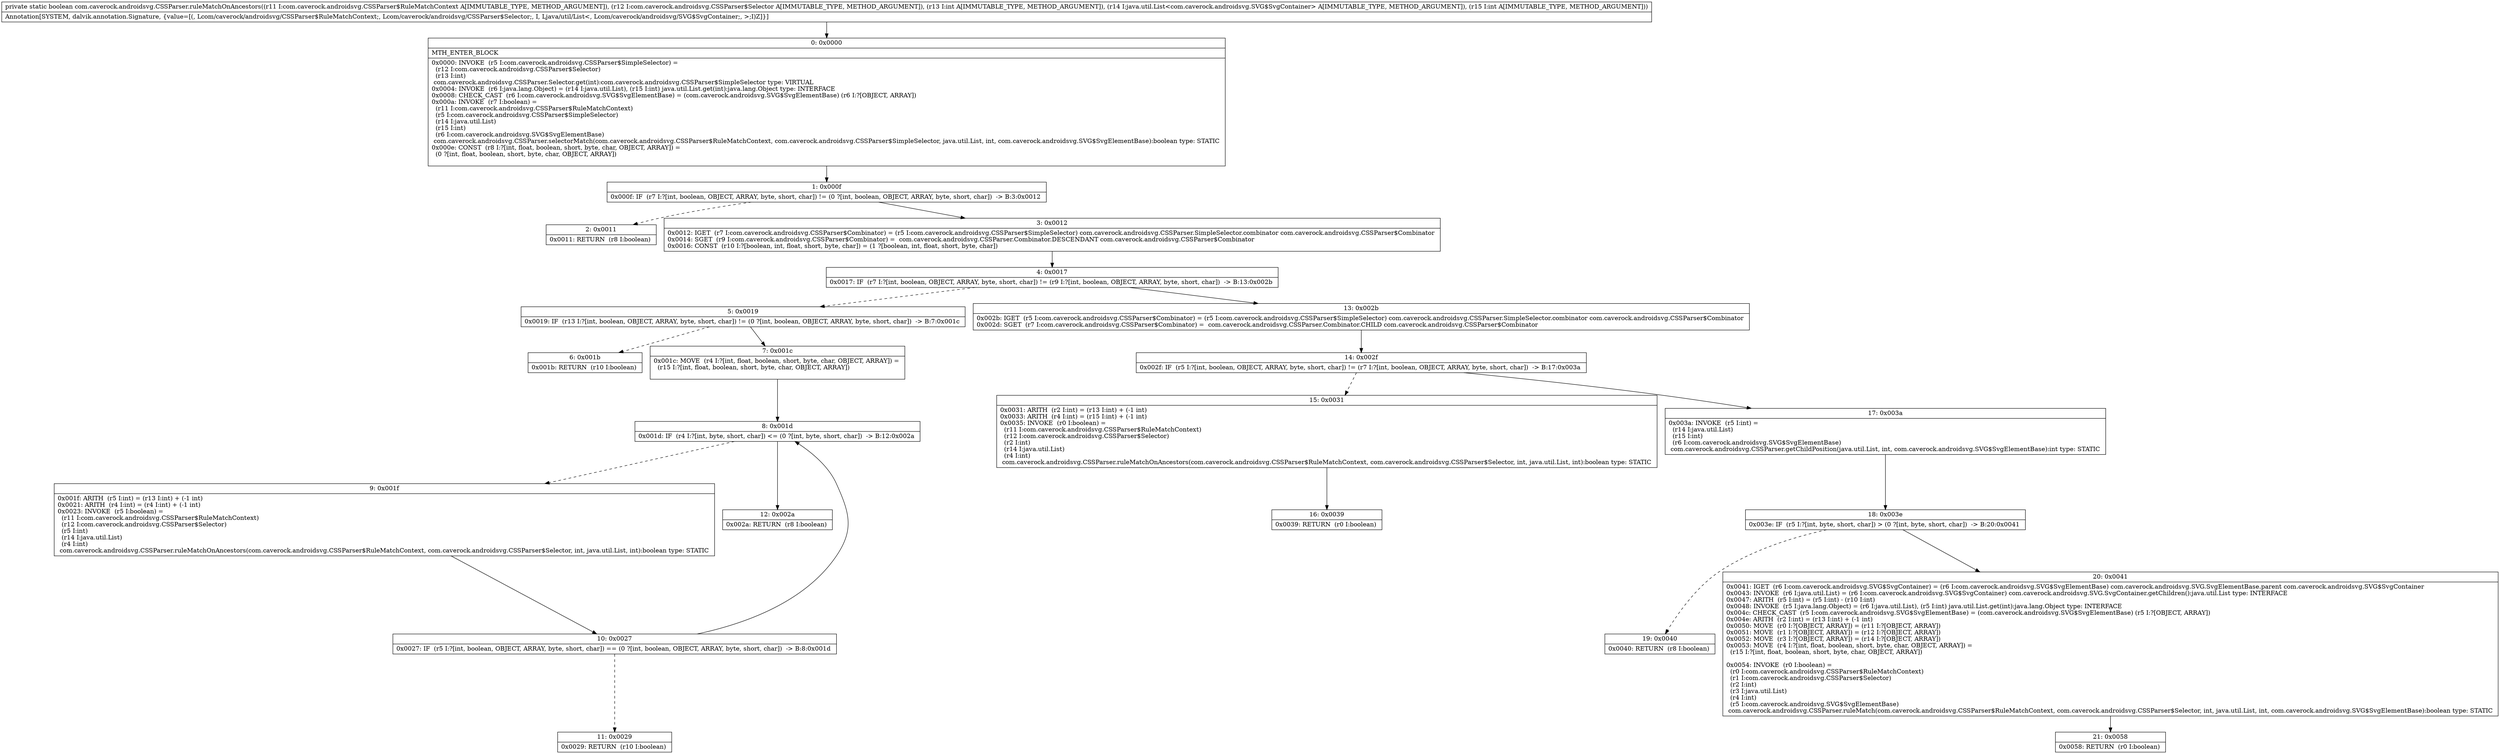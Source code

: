 digraph "CFG forcom.caverock.androidsvg.CSSParser.ruleMatchOnAncestors(Lcom\/caverock\/androidsvg\/CSSParser$RuleMatchContext;Lcom\/caverock\/androidsvg\/CSSParser$Selector;ILjava\/util\/List;I)Z" {
Node_0 [shape=record,label="{0\:\ 0x0000|MTH_ENTER_BLOCK\l|0x0000: INVOKE  (r5 I:com.caverock.androidsvg.CSSParser$SimpleSelector) = \l  (r12 I:com.caverock.androidsvg.CSSParser$Selector)\l  (r13 I:int)\l com.caverock.androidsvg.CSSParser.Selector.get(int):com.caverock.androidsvg.CSSParser$SimpleSelector type: VIRTUAL \l0x0004: INVOKE  (r6 I:java.lang.Object) = (r14 I:java.util.List), (r15 I:int) java.util.List.get(int):java.lang.Object type: INTERFACE \l0x0008: CHECK_CAST  (r6 I:com.caverock.androidsvg.SVG$SvgElementBase) = (com.caverock.androidsvg.SVG$SvgElementBase) (r6 I:?[OBJECT, ARRAY]) \l0x000a: INVOKE  (r7 I:boolean) = \l  (r11 I:com.caverock.androidsvg.CSSParser$RuleMatchContext)\l  (r5 I:com.caverock.androidsvg.CSSParser$SimpleSelector)\l  (r14 I:java.util.List)\l  (r15 I:int)\l  (r6 I:com.caverock.androidsvg.SVG$SvgElementBase)\l com.caverock.androidsvg.CSSParser.selectorMatch(com.caverock.androidsvg.CSSParser$RuleMatchContext, com.caverock.androidsvg.CSSParser$SimpleSelector, java.util.List, int, com.caverock.androidsvg.SVG$SvgElementBase):boolean type: STATIC \l0x000e: CONST  (r8 I:?[int, float, boolean, short, byte, char, OBJECT, ARRAY]) = \l  (0 ?[int, float, boolean, short, byte, char, OBJECT, ARRAY])\l \l}"];
Node_1 [shape=record,label="{1\:\ 0x000f|0x000f: IF  (r7 I:?[int, boolean, OBJECT, ARRAY, byte, short, char]) != (0 ?[int, boolean, OBJECT, ARRAY, byte, short, char])  \-\> B:3:0x0012 \l}"];
Node_2 [shape=record,label="{2\:\ 0x0011|0x0011: RETURN  (r8 I:boolean) \l}"];
Node_3 [shape=record,label="{3\:\ 0x0012|0x0012: IGET  (r7 I:com.caverock.androidsvg.CSSParser$Combinator) = (r5 I:com.caverock.androidsvg.CSSParser$SimpleSelector) com.caverock.androidsvg.CSSParser.SimpleSelector.combinator com.caverock.androidsvg.CSSParser$Combinator \l0x0014: SGET  (r9 I:com.caverock.androidsvg.CSSParser$Combinator) =  com.caverock.androidsvg.CSSParser.Combinator.DESCENDANT com.caverock.androidsvg.CSSParser$Combinator \l0x0016: CONST  (r10 I:?[boolean, int, float, short, byte, char]) = (1 ?[boolean, int, float, short, byte, char]) \l}"];
Node_4 [shape=record,label="{4\:\ 0x0017|0x0017: IF  (r7 I:?[int, boolean, OBJECT, ARRAY, byte, short, char]) != (r9 I:?[int, boolean, OBJECT, ARRAY, byte, short, char])  \-\> B:13:0x002b \l}"];
Node_5 [shape=record,label="{5\:\ 0x0019|0x0019: IF  (r13 I:?[int, boolean, OBJECT, ARRAY, byte, short, char]) != (0 ?[int, boolean, OBJECT, ARRAY, byte, short, char])  \-\> B:7:0x001c \l}"];
Node_6 [shape=record,label="{6\:\ 0x001b|0x001b: RETURN  (r10 I:boolean) \l}"];
Node_7 [shape=record,label="{7\:\ 0x001c|0x001c: MOVE  (r4 I:?[int, float, boolean, short, byte, char, OBJECT, ARRAY]) = \l  (r15 I:?[int, float, boolean, short, byte, char, OBJECT, ARRAY])\l \l}"];
Node_8 [shape=record,label="{8\:\ 0x001d|0x001d: IF  (r4 I:?[int, byte, short, char]) \<= (0 ?[int, byte, short, char])  \-\> B:12:0x002a \l}"];
Node_9 [shape=record,label="{9\:\ 0x001f|0x001f: ARITH  (r5 I:int) = (r13 I:int) + (\-1 int) \l0x0021: ARITH  (r4 I:int) = (r4 I:int) + (\-1 int) \l0x0023: INVOKE  (r5 I:boolean) = \l  (r11 I:com.caverock.androidsvg.CSSParser$RuleMatchContext)\l  (r12 I:com.caverock.androidsvg.CSSParser$Selector)\l  (r5 I:int)\l  (r14 I:java.util.List)\l  (r4 I:int)\l com.caverock.androidsvg.CSSParser.ruleMatchOnAncestors(com.caverock.androidsvg.CSSParser$RuleMatchContext, com.caverock.androidsvg.CSSParser$Selector, int, java.util.List, int):boolean type: STATIC \l}"];
Node_10 [shape=record,label="{10\:\ 0x0027|0x0027: IF  (r5 I:?[int, boolean, OBJECT, ARRAY, byte, short, char]) == (0 ?[int, boolean, OBJECT, ARRAY, byte, short, char])  \-\> B:8:0x001d \l}"];
Node_11 [shape=record,label="{11\:\ 0x0029|0x0029: RETURN  (r10 I:boolean) \l}"];
Node_12 [shape=record,label="{12\:\ 0x002a|0x002a: RETURN  (r8 I:boolean) \l}"];
Node_13 [shape=record,label="{13\:\ 0x002b|0x002b: IGET  (r5 I:com.caverock.androidsvg.CSSParser$Combinator) = (r5 I:com.caverock.androidsvg.CSSParser$SimpleSelector) com.caverock.androidsvg.CSSParser.SimpleSelector.combinator com.caverock.androidsvg.CSSParser$Combinator \l0x002d: SGET  (r7 I:com.caverock.androidsvg.CSSParser$Combinator) =  com.caverock.androidsvg.CSSParser.Combinator.CHILD com.caverock.androidsvg.CSSParser$Combinator \l}"];
Node_14 [shape=record,label="{14\:\ 0x002f|0x002f: IF  (r5 I:?[int, boolean, OBJECT, ARRAY, byte, short, char]) != (r7 I:?[int, boolean, OBJECT, ARRAY, byte, short, char])  \-\> B:17:0x003a \l}"];
Node_15 [shape=record,label="{15\:\ 0x0031|0x0031: ARITH  (r2 I:int) = (r13 I:int) + (\-1 int) \l0x0033: ARITH  (r4 I:int) = (r15 I:int) + (\-1 int) \l0x0035: INVOKE  (r0 I:boolean) = \l  (r11 I:com.caverock.androidsvg.CSSParser$RuleMatchContext)\l  (r12 I:com.caverock.androidsvg.CSSParser$Selector)\l  (r2 I:int)\l  (r14 I:java.util.List)\l  (r4 I:int)\l com.caverock.androidsvg.CSSParser.ruleMatchOnAncestors(com.caverock.androidsvg.CSSParser$RuleMatchContext, com.caverock.androidsvg.CSSParser$Selector, int, java.util.List, int):boolean type: STATIC \l}"];
Node_16 [shape=record,label="{16\:\ 0x0039|0x0039: RETURN  (r0 I:boolean) \l}"];
Node_17 [shape=record,label="{17\:\ 0x003a|0x003a: INVOKE  (r5 I:int) = \l  (r14 I:java.util.List)\l  (r15 I:int)\l  (r6 I:com.caverock.androidsvg.SVG$SvgElementBase)\l com.caverock.androidsvg.CSSParser.getChildPosition(java.util.List, int, com.caverock.androidsvg.SVG$SvgElementBase):int type: STATIC \l}"];
Node_18 [shape=record,label="{18\:\ 0x003e|0x003e: IF  (r5 I:?[int, byte, short, char]) \> (0 ?[int, byte, short, char])  \-\> B:20:0x0041 \l}"];
Node_19 [shape=record,label="{19\:\ 0x0040|0x0040: RETURN  (r8 I:boolean) \l}"];
Node_20 [shape=record,label="{20\:\ 0x0041|0x0041: IGET  (r6 I:com.caverock.androidsvg.SVG$SvgContainer) = (r6 I:com.caverock.androidsvg.SVG$SvgElementBase) com.caverock.androidsvg.SVG.SvgElementBase.parent com.caverock.androidsvg.SVG$SvgContainer \l0x0043: INVOKE  (r6 I:java.util.List) = (r6 I:com.caverock.androidsvg.SVG$SvgContainer) com.caverock.androidsvg.SVG.SvgContainer.getChildren():java.util.List type: INTERFACE \l0x0047: ARITH  (r5 I:int) = (r5 I:int) \- (r10 I:int) \l0x0048: INVOKE  (r5 I:java.lang.Object) = (r6 I:java.util.List), (r5 I:int) java.util.List.get(int):java.lang.Object type: INTERFACE \l0x004c: CHECK_CAST  (r5 I:com.caverock.androidsvg.SVG$SvgElementBase) = (com.caverock.androidsvg.SVG$SvgElementBase) (r5 I:?[OBJECT, ARRAY]) \l0x004e: ARITH  (r2 I:int) = (r13 I:int) + (\-1 int) \l0x0050: MOVE  (r0 I:?[OBJECT, ARRAY]) = (r11 I:?[OBJECT, ARRAY]) \l0x0051: MOVE  (r1 I:?[OBJECT, ARRAY]) = (r12 I:?[OBJECT, ARRAY]) \l0x0052: MOVE  (r3 I:?[OBJECT, ARRAY]) = (r14 I:?[OBJECT, ARRAY]) \l0x0053: MOVE  (r4 I:?[int, float, boolean, short, byte, char, OBJECT, ARRAY]) = \l  (r15 I:?[int, float, boolean, short, byte, char, OBJECT, ARRAY])\l \l0x0054: INVOKE  (r0 I:boolean) = \l  (r0 I:com.caverock.androidsvg.CSSParser$RuleMatchContext)\l  (r1 I:com.caverock.androidsvg.CSSParser$Selector)\l  (r2 I:int)\l  (r3 I:java.util.List)\l  (r4 I:int)\l  (r5 I:com.caverock.androidsvg.SVG$SvgElementBase)\l com.caverock.androidsvg.CSSParser.ruleMatch(com.caverock.androidsvg.CSSParser$RuleMatchContext, com.caverock.androidsvg.CSSParser$Selector, int, java.util.List, int, com.caverock.androidsvg.SVG$SvgElementBase):boolean type: STATIC \l}"];
Node_21 [shape=record,label="{21\:\ 0x0058|0x0058: RETURN  (r0 I:boolean) \l}"];
MethodNode[shape=record,label="{private static boolean com.caverock.androidsvg.CSSParser.ruleMatchOnAncestors((r11 I:com.caverock.androidsvg.CSSParser$RuleMatchContext A[IMMUTABLE_TYPE, METHOD_ARGUMENT]), (r12 I:com.caverock.androidsvg.CSSParser$Selector A[IMMUTABLE_TYPE, METHOD_ARGUMENT]), (r13 I:int A[IMMUTABLE_TYPE, METHOD_ARGUMENT]), (r14 I:java.util.List\<com.caverock.androidsvg.SVG$SvgContainer\> A[IMMUTABLE_TYPE, METHOD_ARGUMENT]), (r15 I:int A[IMMUTABLE_TYPE, METHOD_ARGUMENT]))  | Annotation[SYSTEM, dalvik.annotation.Signature, \{value=[(, Lcom\/caverock\/androidsvg\/CSSParser$RuleMatchContext;, Lcom\/caverock\/androidsvg\/CSSParser$Selector;, I, Ljava\/util\/List\<, Lcom\/caverock\/androidsvg\/SVG$SvgContainer;, \>;I)Z]\}]\l}"];
MethodNode -> Node_0;
Node_0 -> Node_1;
Node_1 -> Node_2[style=dashed];
Node_1 -> Node_3;
Node_3 -> Node_4;
Node_4 -> Node_5[style=dashed];
Node_4 -> Node_13;
Node_5 -> Node_6[style=dashed];
Node_5 -> Node_7;
Node_7 -> Node_8;
Node_8 -> Node_9[style=dashed];
Node_8 -> Node_12;
Node_9 -> Node_10;
Node_10 -> Node_8;
Node_10 -> Node_11[style=dashed];
Node_13 -> Node_14;
Node_14 -> Node_15[style=dashed];
Node_14 -> Node_17;
Node_15 -> Node_16;
Node_17 -> Node_18;
Node_18 -> Node_19[style=dashed];
Node_18 -> Node_20;
Node_20 -> Node_21;
}

